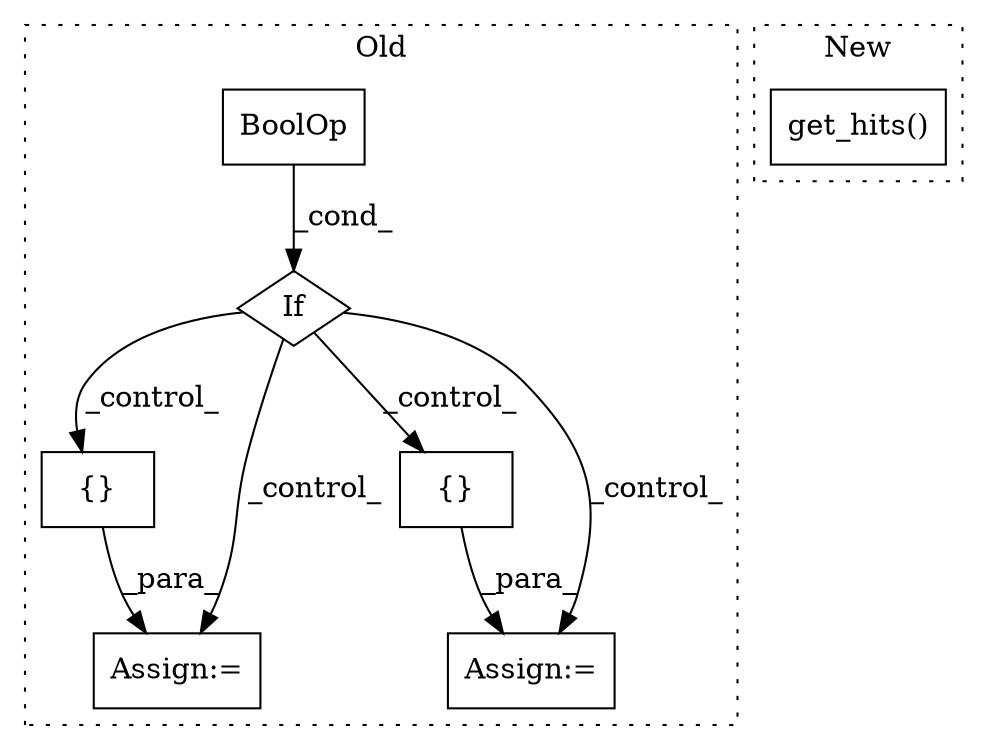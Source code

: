 digraph G {
subgraph cluster0 {
1 [label="{}" a="59" s="9937,9948" l="1,0" shape="box"];
3 [label="If" a="96" s="9802" l="3" shape="diamond"];
4 [label="{}" a="59" s="9983,9983" l="2,1" shape="box"];
5 [label="BoolOp" a="72" s="9805" l="25" shape="box"];
6 [label="Assign:=" a="68" s="9980" l="3" shape="box"];
7 [label="Assign:=" a="68" s="9934" l="3" shape="box"];
label = "Old";
style="dotted";
}
subgraph cluster1 {
2 [label="get_hits()" a="75" s="11533,11568" l="28,1" shape="box"];
label = "New";
style="dotted";
}
1 -> 7 [label="_para_"];
3 -> 1 [label="_control_"];
3 -> 4 [label="_control_"];
3 -> 6 [label="_control_"];
3 -> 7 [label="_control_"];
4 -> 6 [label="_para_"];
5 -> 3 [label="_cond_"];
}